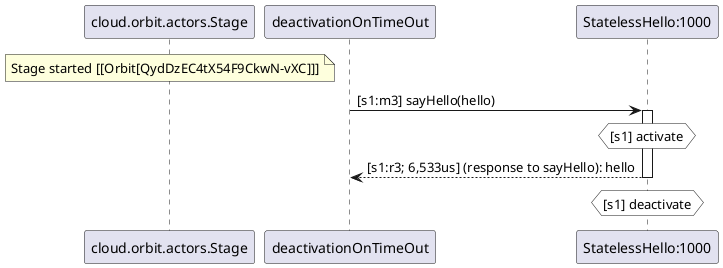 @startuml
note over "cloud.orbit.actors.Stage": Stage started [[Orbit[QydDzEC4tX54F9CkwN-vXC]]]
"deactivationOnTimeOut" -> "StatelessHello:1000" : [s1:m3] sayHello(hello)
activate "StatelessHello:1000"
hnote over "StatelessHello:1000" #white : [s1] activate
"StatelessHello:1000" --> "deactivationOnTimeOut" : [s1:r3; 6,533us] (response to sayHello): hello
deactivate "StatelessHello:1000"
hnote over "StatelessHello:1000" #white : [s1] deactivate
@enduml
